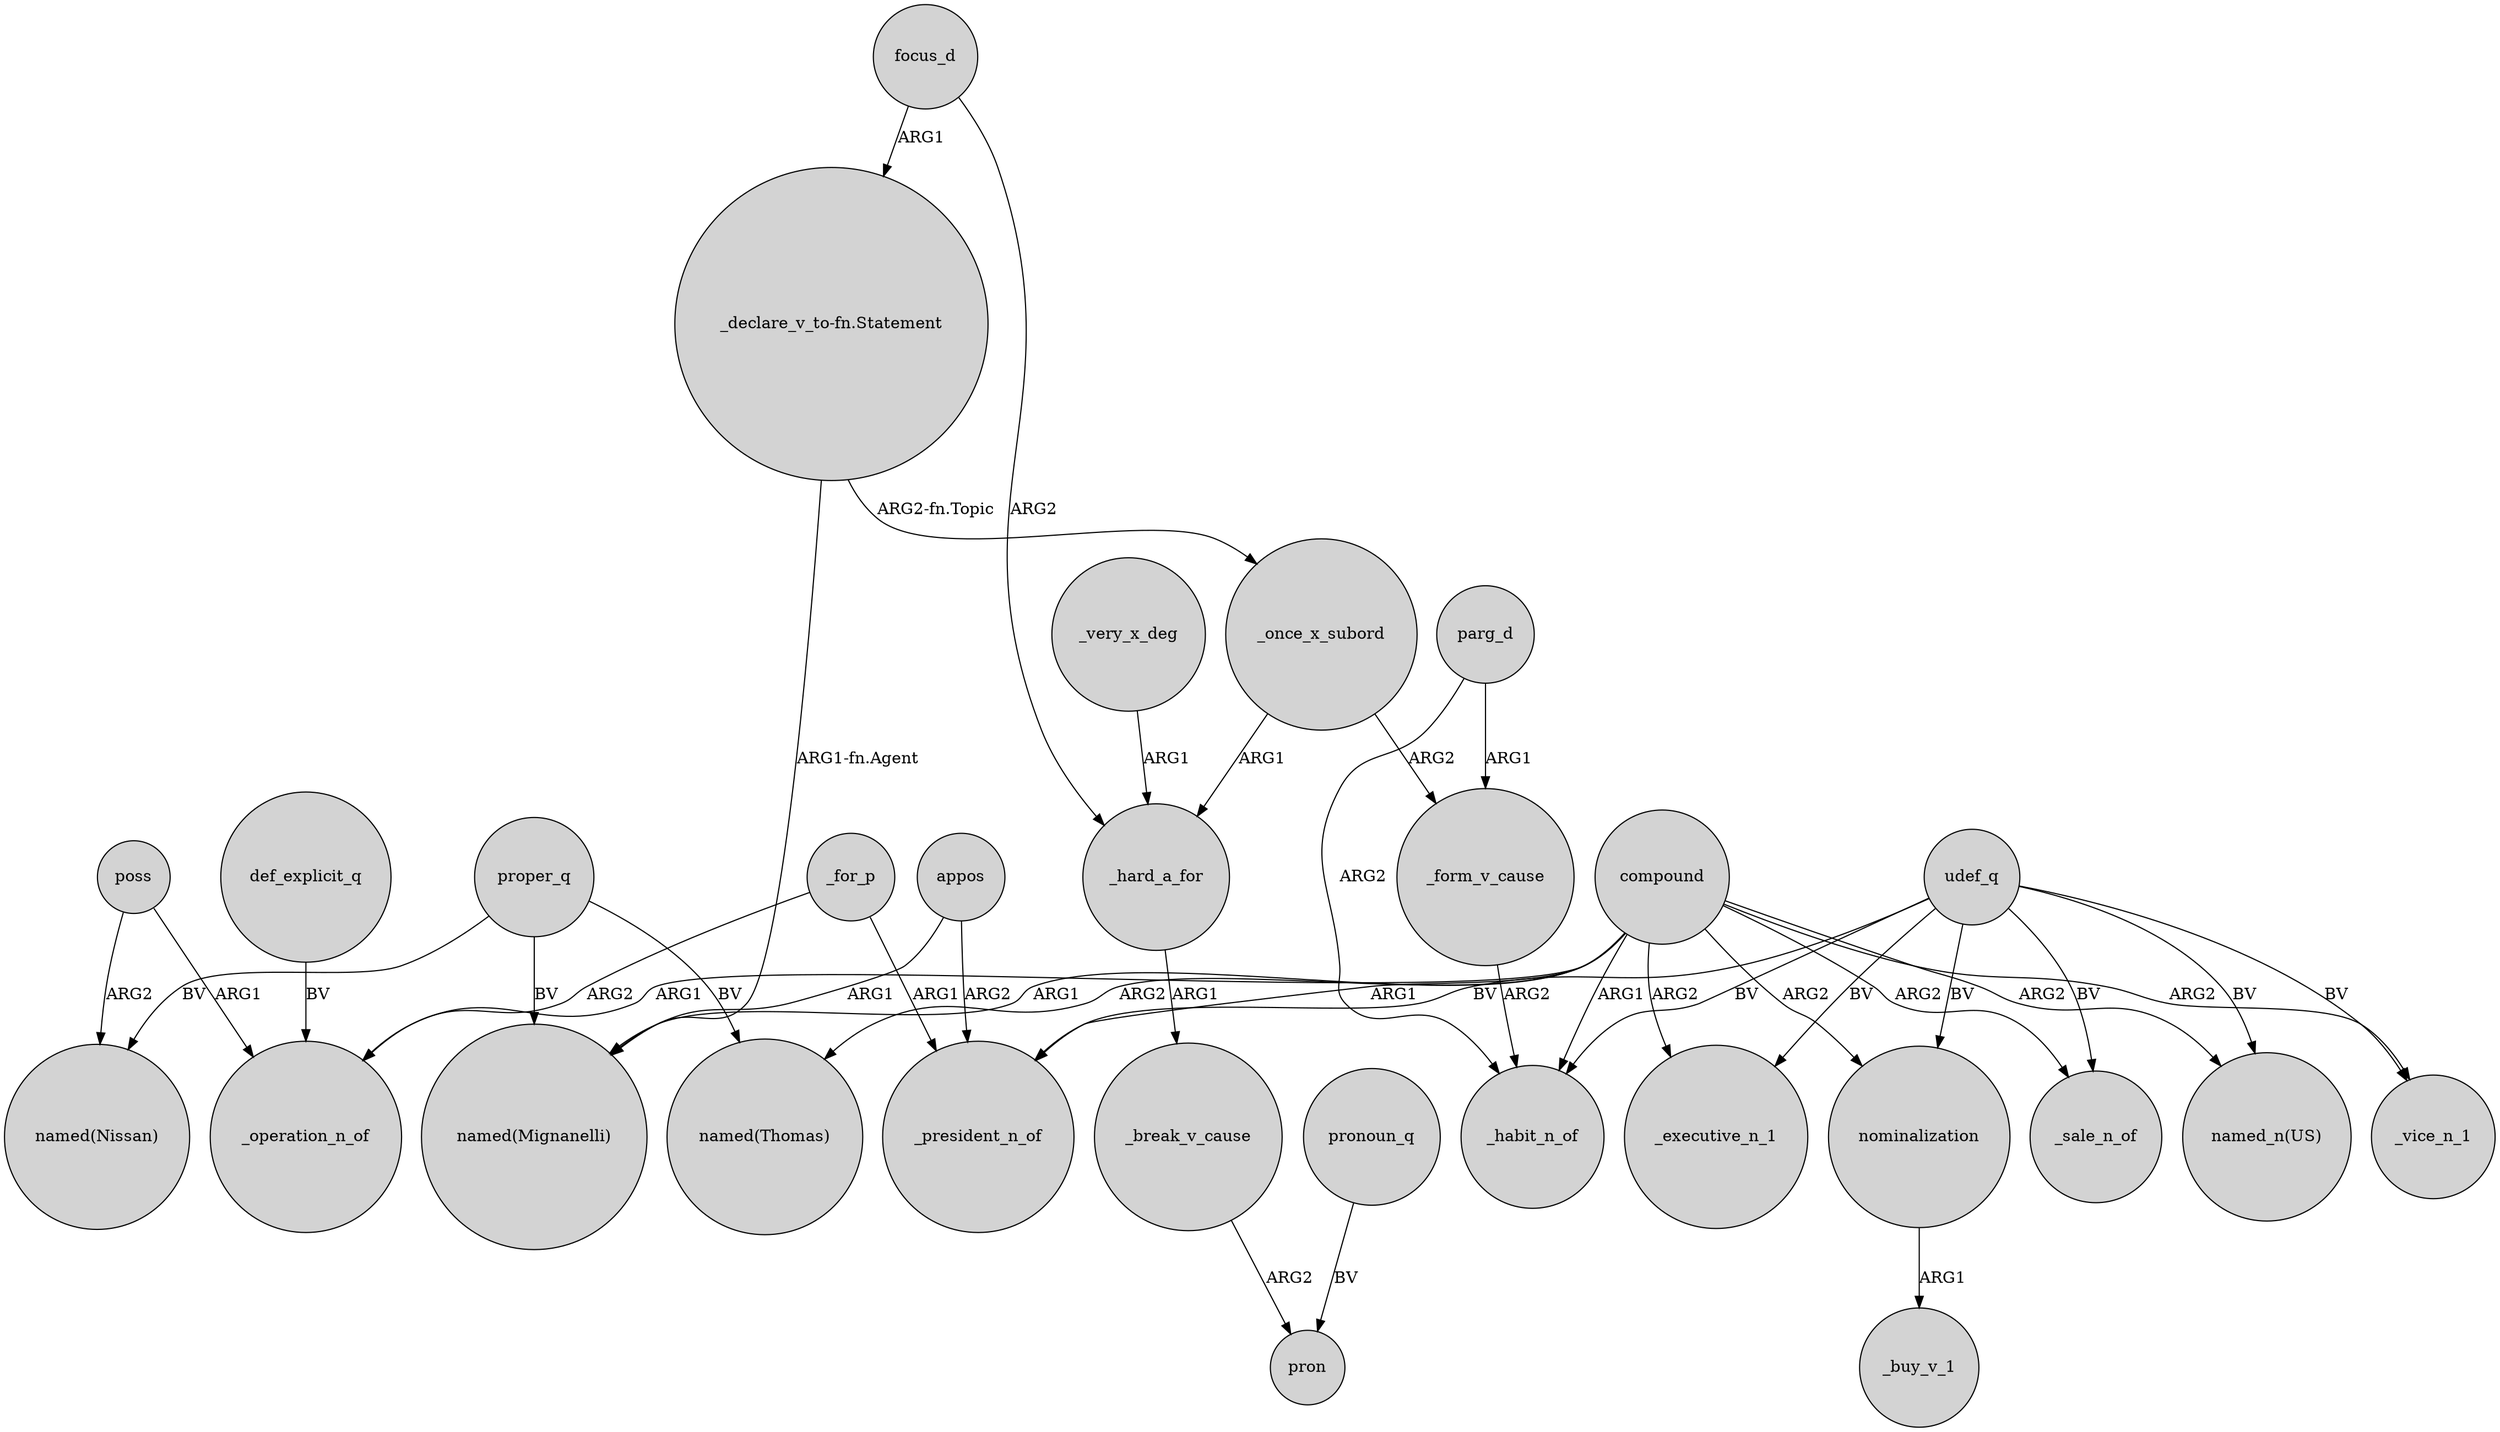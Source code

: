 digraph {
	node [shape=circle style=filled]
	udef_q -> _habit_n_of [label=BV]
	focus_d -> _hard_a_for [label=ARG2]
	compound -> _operation_n_of [label=ARG1]
	compound -> _vice_n_1 [label=ARG2]
	parg_d -> _form_v_cause [label=ARG1]
	udef_q -> "named_n(US)" [label=BV]
	_once_x_subord -> _form_v_cause [label=ARG2]
	udef_q -> _executive_n_1 [label=BV]
	"_declare_v_to-fn.Statement" -> "named(Mignanelli)" [label="ARG1-fn.Agent"]
	poss -> _operation_n_of [label=ARG1]
	_form_v_cause -> _habit_n_of [label=ARG2]
	_very_x_deg -> _hard_a_for [label=ARG1]
	poss -> "named(Nissan)" [label=ARG2]
	compound -> nominalization [label=ARG2]
	nominalization -> _buy_v_1 [label=ARG1]
	compound -> _habit_n_of [label=ARG1]
	_hard_a_for -> _break_v_cause [label=ARG1]
	appos -> "named(Mignanelli)" [label=ARG1]
	udef_q -> _vice_n_1 [label=BV]
	compound -> "named_n(US)" [label=ARG2]
	appos -> _president_n_of [label=ARG2]
	pronoun_q -> pron [label=BV]
	proper_q -> "named(Mignanelli)" [label=BV]
	def_explicit_q -> _operation_n_of [label=BV]
	proper_q -> "named(Nissan)" [label=BV]
	_once_x_subord -> _hard_a_for [label=ARG1]
	proper_q -> "named(Thomas)" [label=BV]
	"_declare_v_to-fn.Statement" -> _once_x_subord [label="ARG2-fn.Topic"]
	compound -> _sale_n_of [label=ARG2]
	compound -> _president_n_of [label=ARG1]
	udef_q -> _president_n_of [label=BV]
	focus_d -> "_declare_v_to-fn.Statement" [label=ARG1]
	compound -> "named(Mignanelli)" [label=ARG1]
	udef_q -> nominalization [label=BV]
	udef_q -> _sale_n_of [label=BV]
	parg_d -> _habit_n_of [label=ARG2]
	_for_p -> _operation_n_of [label=ARG2]
	_for_p -> _president_n_of [label=ARG1]
	_break_v_cause -> pron [label=ARG2]
	compound -> _executive_n_1 [label=ARG2]
	compound -> "named(Thomas)" [label=ARG2]
}
